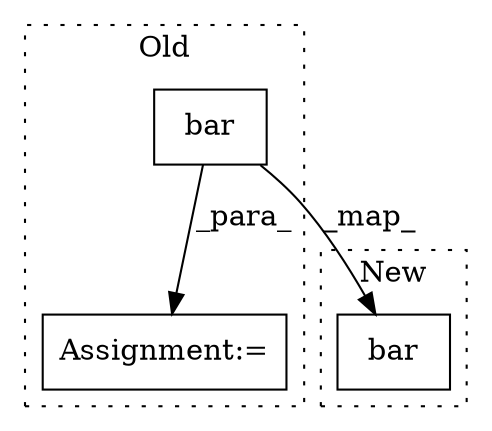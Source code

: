 digraph G {
subgraph cluster0 {
1 [label="bar" a="32" s="472,497" l="4,1" shape="box"];
3 [label="Assignment:=" a="7" s="504,592" l="63,2" shape="box"];
label = "Old";
style="dotted";
}
subgraph cluster1 {
2 [label="bar" a="32" s="511,547" l="4,1" shape="box"];
label = "New";
style="dotted";
}
1 -> 2 [label="_map_"];
1 -> 3 [label="_para_"];
}